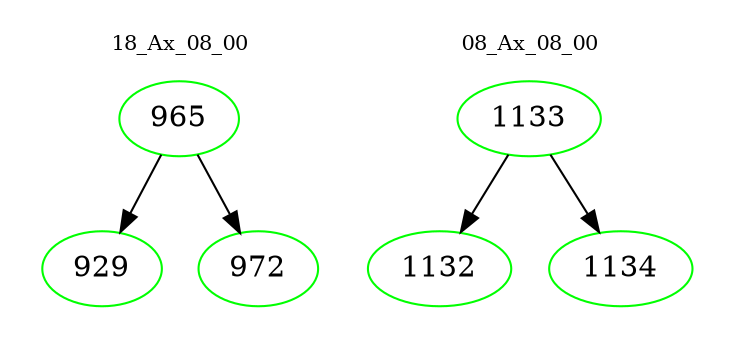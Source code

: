 digraph{
subgraph cluster_0 {
color = white
label = "18_Ax_08_00";
fontsize=10;
T0_965 [label="965", color="green"]
T0_965 -> T0_929 [color="black"]
T0_929 [label="929", color="green"]
T0_965 -> T0_972 [color="black"]
T0_972 [label="972", color="green"]
}
subgraph cluster_1 {
color = white
label = "08_Ax_08_00";
fontsize=10;
T1_1133 [label="1133", color="green"]
T1_1133 -> T1_1132 [color="black"]
T1_1132 [label="1132", color="green"]
T1_1133 -> T1_1134 [color="black"]
T1_1134 [label="1134", color="green"]
}
}
